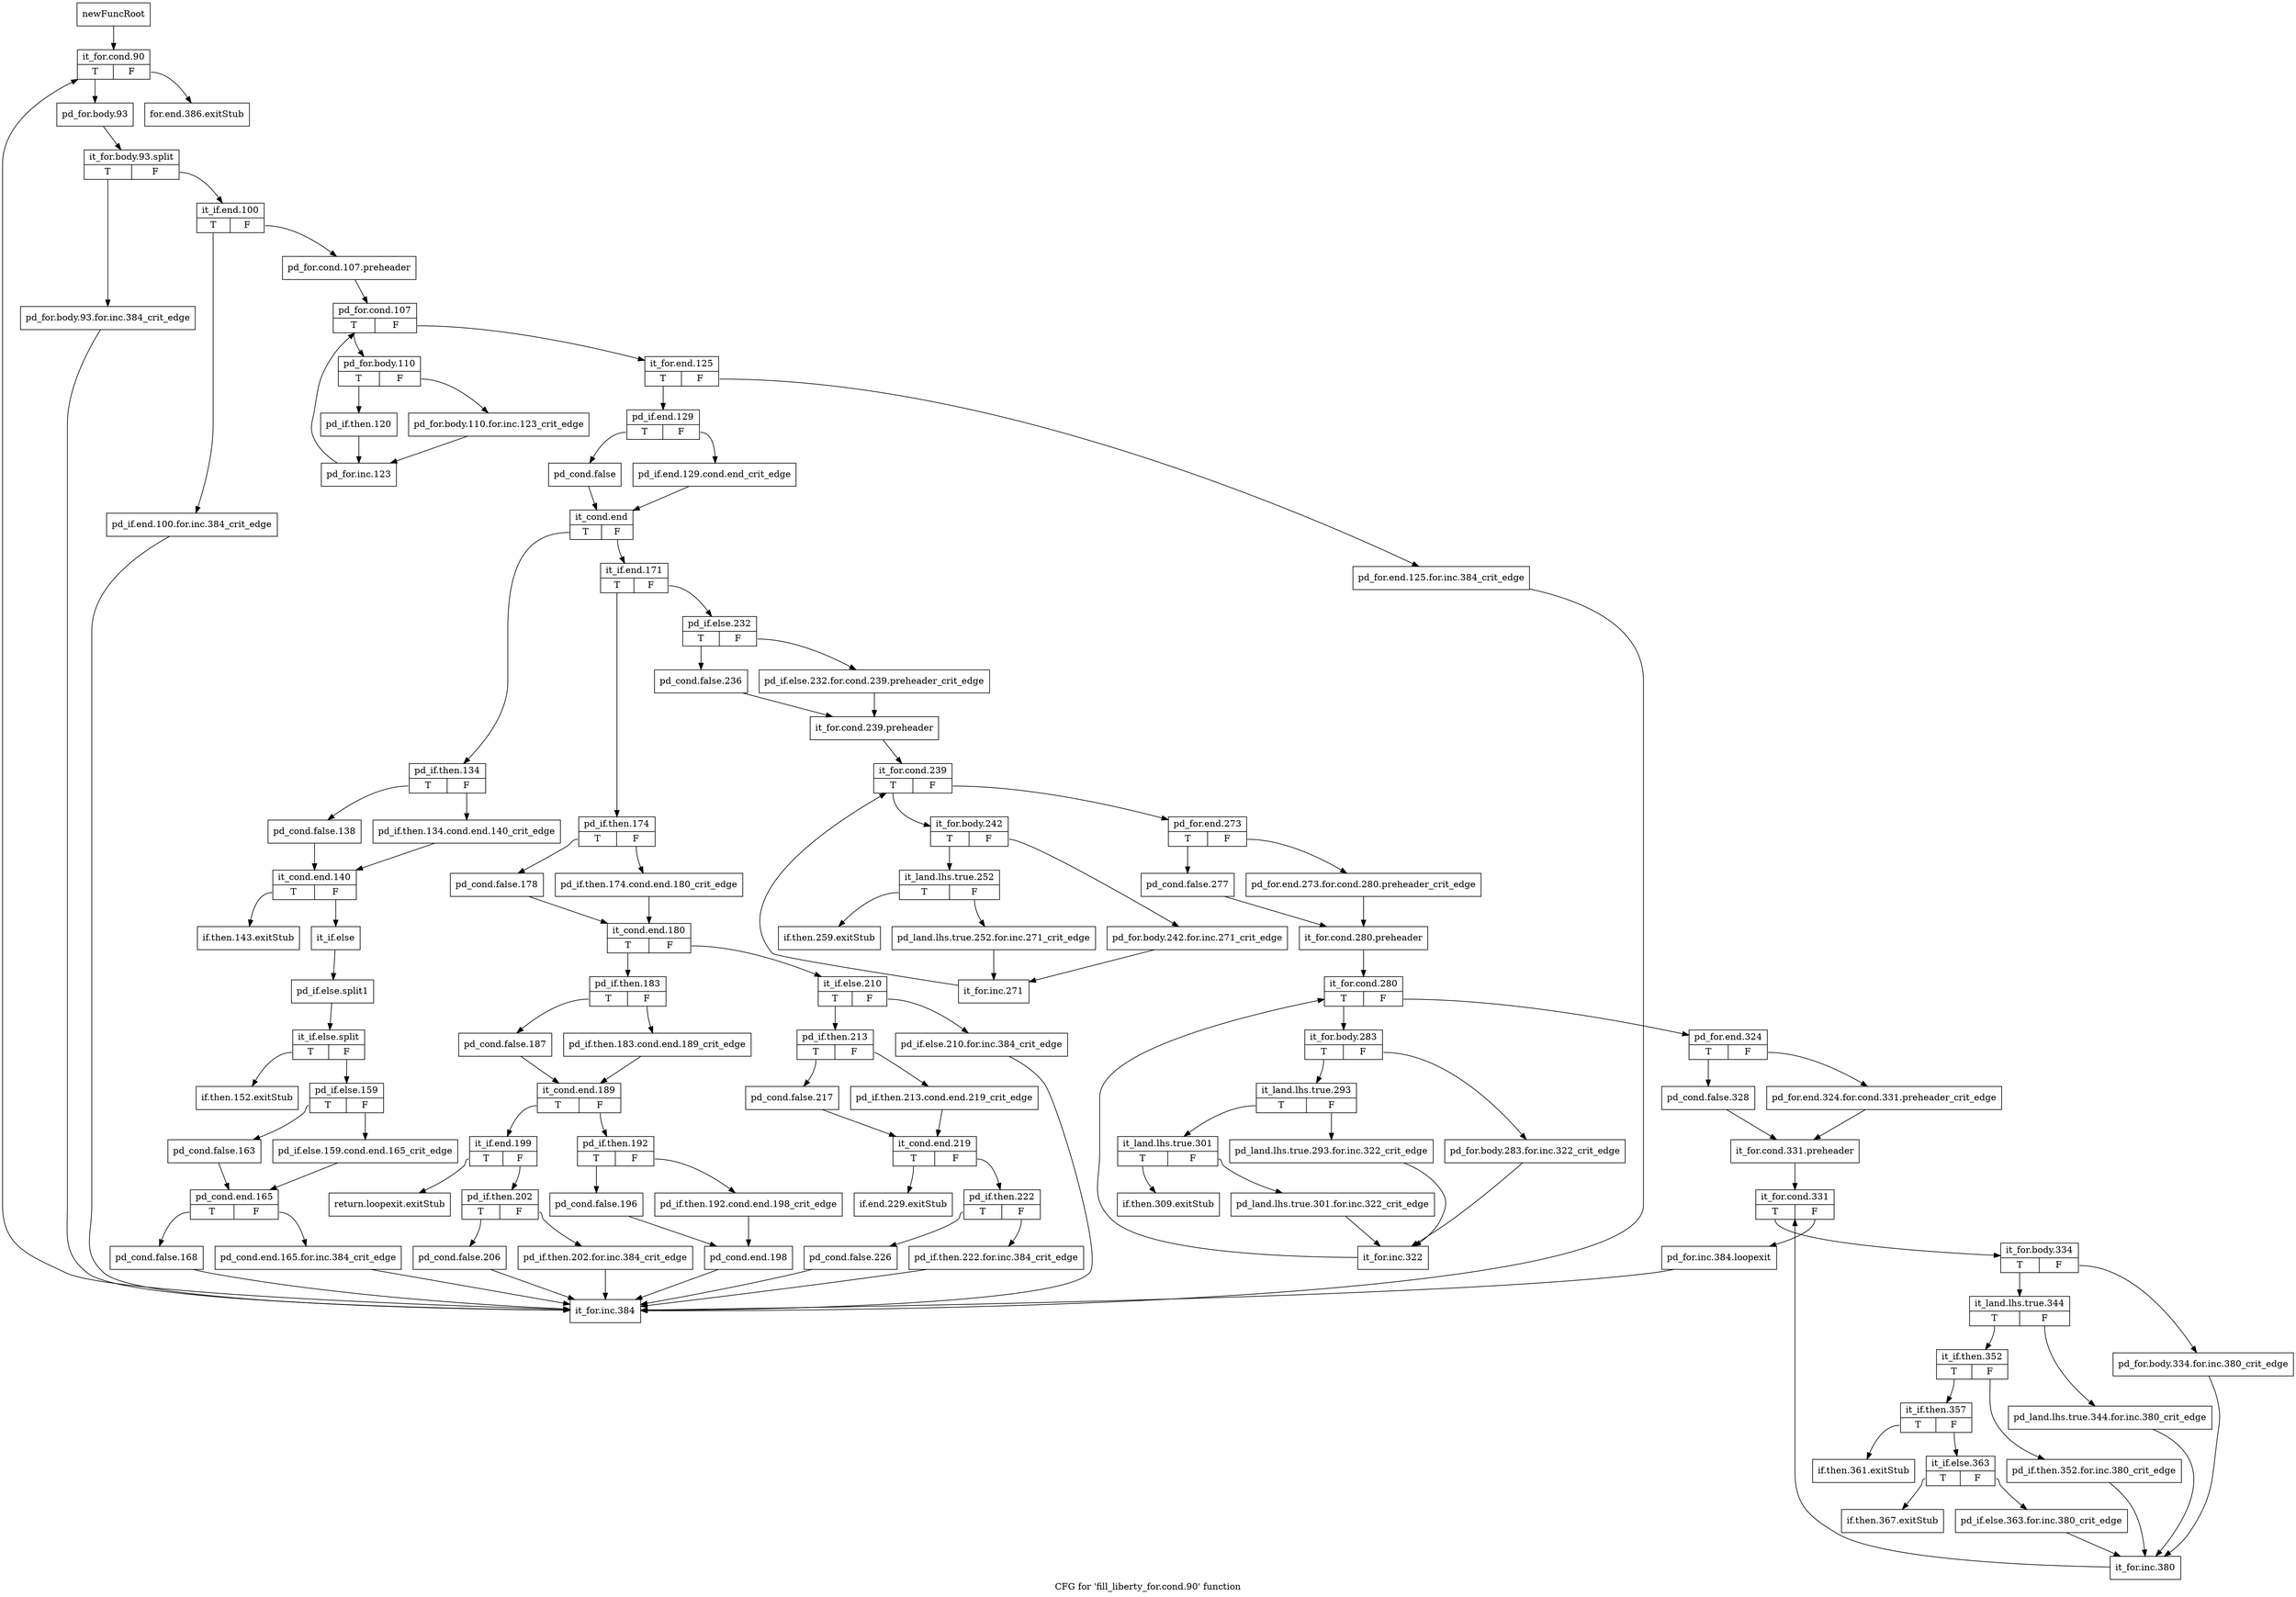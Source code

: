 digraph "CFG for 'fill_liberty_for.cond.90' function" {
	label="CFG for 'fill_liberty_for.cond.90' function";

	Node0x3faefa0 [shape=record,label="{newFuncRoot}"];
	Node0x3faefa0 -> Node0x3faf2c0;
	Node0x3faeff0 [shape=record,label="{for.end.386.exitStub}"];
	Node0x3faf040 [shape=record,label="{if.then.361.exitStub}"];
	Node0x3faf090 [shape=record,label="{if.then.367.exitStub}"];
	Node0x3faf0e0 [shape=record,label="{if.then.309.exitStub}"];
	Node0x3faf130 [shape=record,label="{if.then.259.exitStub}"];
	Node0x3faf180 [shape=record,label="{if.end.229.exitStub}"];
	Node0x3faf1d0 [shape=record,label="{return.loopexit.exitStub}"];
	Node0x3faf220 [shape=record,label="{if.then.143.exitStub}"];
	Node0x3faf270 [shape=record,label="{if.then.152.exitStub}"];
	Node0x3faf2c0 [shape=record,label="{it_for.cond.90|{<s0>T|<s1>F}}"];
	Node0x3faf2c0:s0 -> Node0x3faf310;
	Node0x3faf2c0:s1 -> Node0x3faeff0;
	Node0x3faf310 [shape=record,label="{pd_for.body.93}"];
	Node0x3faf310 -> Node0x5064c10;
	Node0x5064c10 [shape=record,label="{it_for.body.93.split|{<s0>T|<s1>F}}"];
	Node0x5064c10:s0 -> Node0x3fb0f30;
	Node0x5064c10:s1 -> Node0x3faf360;
	Node0x3faf360 [shape=record,label="{it_if.end.100|{<s0>T|<s1>F}}"];
	Node0x3faf360:s0 -> Node0x3fb0ee0;
	Node0x3faf360:s1 -> Node0x3faf3b0;
	Node0x3faf3b0 [shape=record,label="{pd_for.cond.107.preheader}"];
	Node0x3faf3b0 -> Node0x3faf400;
	Node0x3faf400 [shape=record,label="{pd_for.cond.107|{<s0>T|<s1>F}}"];
	Node0x3faf400:s0 -> Node0x3fb0da0;
	Node0x3faf400:s1 -> Node0x3faf450;
	Node0x3faf450 [shape=record,label="{it_for.end.125|{<s0>T|<s1>F}}"];
	Node0x3faf450:s0 -> Node0x3faf4f0;
	Node0x3faf450:s1 -> Node0x3faf4a0;
	Node0x3faf4a0 [shape=record,label="{pd_for.end.125.for.inc.384_crit_edge}"];
	Node0x3faf4a0 -> Node0x3fb0f80;
	Node0x3faf4f0 [shape=record,label="{pd_if.end.129|{<s0>T|<s1>F}}"];
	Node0x3faf4f0:s0 -> Node0x3faf590;
	Node0x3faf4f0:s1 -> Node0x3faf540;
	Node0x3faf540 [shape=record,label="{pd_if.end.129.cond.end_crit_edge}"];
	Node0x3faf540 -> Node0x3faf5e0;
	Node0x3faf590 [shape=record,label="{pd_cond.false}"];
	Node0x3faf590 -> Node0x3faf5e0;
	Node0x3faf5e0 [shape=record,label="{it_cond.end|{<s0>T|<s1>F}}"];
	Node0x3faf5e0:s0 -> Node0x3fb0a30;
	Node0x3faf5e0:s1 -> Node0x3faf630;
	Node0x3faf630 [shape=record,label="{it_if.end.171|{<s0>T|<s1>F}}"];
	Node0x3faf630:s0 -> Node0x3fb0260;
	Node0x3faf630:s1 -> Node0x3faf680;
	Node0x3faf680 [shape=record,label="{pd_if.else.232|{<s0>T|<s1>F}}"];
	Node0x3faf680:s0 -> Node0x3faf720;
	Node0x3faf680:s1 -> Node0x3faf6d0;
	Node0x3faf6d0 [shape=record,label="{pd_if.else.232.for.cond.239.preheader_crit_edge}"];
	Node0x3faf6d0 -> Node0x3faf770;
	Node0x3faf720 [shape=record,label="{pd_cond.false.236}"];
	Node0x3faf720 -> Node0x3faf770;
	Node0x3faf770 [shape=record,label="{it_for.cond.239.preheader}"];
	Node0x3faf770 -> Node0x3faf7c0;
	Node0x3faf7c0 [shape=record,label="{it_for.cond.239|{<s0>T|<s1>F}}"];
	Node0x3faf7c0:s0 -> Node0x3fb00d0;
	Node0x3faf7c0:s1 -> Node0x3faf810;
	Node0x3faf810 [shape=record,label="{pd_for.end.273|{<s0>T|<s1>F}}"];
	Node0x3faf810:s0 -> Node0x3faf8b0;
	Node0x3faf810:s1 -> Node0x3faf860;
	Node0x3faf860 [shape=record,label="{pd_for.end.273.for.cond.280.preheader_crit_edge}"];
	Node0x3faf860 -> Node0x3faf900;
	Node0x3faf8b0 [shape=record,label="{pd_cond.false.277}"];
	Node0x3faf8b0 -> Node0x3faf900;
	Node0x3faf900 [shape=record,label="{it_for.cond.280.preheader}"];
	Node0x3faf900 -> Node0x3faf950;
	Node0x3faf950 [shape=record,label="{it_for.cond.280|{<s0>T|<s1>F}}"];
	Node0x3faf950:s0 -> Node0x3fafea0;
	Node0x3faf950:s1 -> Node0x3faf9a0;
	Node0x3faf9a0 [shape=record,label="{pd_for.end.324|{<s0>T|<s1>F}}"];
	Node0x3faf9a0:s0 -> Node0x3fafa40;
	Node0x3faf9a0:s1 -> Node0x3faf9f0;
	Node0x3faf9f0 [shape=record,label="{pd_for.end.324.for.cond.331.preheader_crit_edge}"];
	Node0x3faf9f0 -> Node0x3fafa90;
	Node0x3fafa40 [shape=record,label="{pd_cond.false.328}"];
	Node0x3fafa40 -> Node0x3fafa90;
	Node0x3fafa90 [shape=record,label="{it_for.cond.331.preheader}"];
	Node0x3fafa90 -> Node0x3fafae0;
	Node0x3fafae0 [shape=record,label="{it_for.cond.331|{<s0>T|<s1>F}}"];
	Node0x3fafae0:s0 -> Node0x3fafb80;
	Node0x3fafae0:s1 -> Node0x3fafb30;
	Node0x3fafb30 [shape=record,label="{pd_for.inc.384.loopexit}"];
	Node0x3fafb30 -> Node0x3fb0f80;
	Node0x3fafb80 [shape=record,label="{it_for.body.334|{<s0>T|<s1>F}}"];
	Node0x3fafb80:s0 -> Node0x3fafc20;
	Node0x3fafb80:s1 -> Node0x3fafbd0;
	Node0x3fafbd0 [shape=record,label="{pd_for.body.334.for.inc.380_crit_edge}"];
	Node0x3fafbd0 -> Node0x3fafe50;
	Node0x3fafc20 [shape=record,label="{it_land.lhs.true.344|{<s0>T|<s1>F}}"];
	Node0x3fafc20:s0 -> Node0x3fafcc0;
	Node0x3fafc20:s1 -> Node0x3fafc70;
	Node0x3fafc70 [shape=record,label="{pd_land.lhs.true.344.for.inc.380_crit_edge}"];
	Node0x3fafc70 -> Node0x3fafe50;
	Node0x3fafcc0 [shape=record,label="{it_if.then.352|{<s0>T|<s1>F}}"];
	Node0x3fafcc0:s0 -> Node0x3fafd60;
	Node0x3fafcc0:s1 -> Node0x3fafd10;
	Node0x3fafd10 [shape=record,label="{pd_if.then.352.for.inc.380_crit_edge}"];
	Node0x3fafd10 -> Node0x3fafe50;
	Node0x3fafd60 [shape=record,label="{it_if.then.357|{<s0>T|<s1>F}}"];
	Node0x3fafd60:s0 -> Node0x3faf040;
	Node0x3fafd60:s1 -> Node0x3fafdb0;
	Node0x3fafdb0 [shape=record,label="{it_if.else.363|{<s0>T|<s1>F}}"];
	Node0x3fafdb0:s0 -> Node0x3faf090;
	Node0x3fafdb0:s1 -> Node0x3fafe00;
	Node0x3fafe00 [shape=record,label="{pd_if.else.363.for.inc.380_crit_edge}"];
	Node0x3fafe00 -> Node0x3fafe50;
	Node0x3fafe50 [shape=record,label="{it_for.inc.380}"];
	Node0x3fafe50 -> Node0x3fafae0;
	Node0x3fafea0 [shape=record,label="{it_for.body.283|{<s0>T|<s1>F}}"];
	Node0x3fafea0:s0 -> Node0x3faff40;
	Node0x3fafea0:s1 -> Node0x3fafef0;
	Node0x3fafef0 [shape=record,label="{pd_for.body.283.for.inc.322_crit_edge}"];
	Node0x3fafef0 -> Node0x3fb0080;
	Node0x3faff40 [shape=record,label="{it_land.lhs.true.293|{<s0>T|<s1>F}}"];
	Node0x3faff40:s0 -> Node0x3faffe0;
	Node0x3faff40:s1 -> Node0x3faff90;
	Node0x3faff90 [shape=record,label="{pd_land.lhs.true.293.for.inc.322_crit_edge}"];
	Node0x3faff90 -> Node0x3fb0080;
	Node0x3faffe0 [shape=record,label="{it_land.lhs.true.301|{<s0>T|<s1>F}}"];
	Node0x3faffe0:s0 -> Node0x3faf0e0;
	Node0x3faffe0:s1 -> Node0x3fb0030;
	Node0x3fb0030 [shape=record,label="{pd_land.lhs.true.301.for.inc.322_crit_edge}"];
	Node0x3fb0030 -> Node0x3fb0080;
	Node0x3fb0080 [shape=record,label="{it_for.inc.322}"];
	Node0x3fb0080 -> Node0x3faf950;
	Node0x3fb00d0 [shape=record,label="{it_for.body.242|{<s0>T|<s1>F}}"];
	Node0x3fb00d0:s0 -> Node0x3fb0170;
	Node0x3fb00d0:s1 -> Node0x3fb0120;
	Node0x3fb0120 [shape=record,label="{pd_for.body.242.for.inc.271_crit_edge}"];
	Node0x3fb0120 -> Node0x3fb0210;
	Node0x3fb0170 [shape=record,label="{it_land.lhs.true.252|{<s0>T|<s1>F}}"];
	Node0x3fb0170:s0 -> Node0x3faf130;
	Node0x3fb0170:s1 -> Node0x3fb01c0;
	Node0x3fb01c0 [shape=record,label="{pd_land.lhs.true.252.for.inc.271_crit_edge}"];
	Node0x3fb01c0 -> Node0x3fb0210;
	Node0x3fb0210 [shape=record,label="{it_for.inc.271}"];
	Node0x3fb0210 -> Node0x3faf7c0;
	Node0x3fb0260 [shape=record,label="{pd_if.then.174|{<s0>T|<s1>F}}"];
	Node0x3fb0260:s0 -> Node0x3fb0300;
	Node0x3fb0260:s1 -> Node0x3fb02b0;
	Node0x3fb02b0 [shape=record,label="{pd_if.then.174.cond.end.180_crit_edge}"];
	Node0x3fb02b0 -> Node0x3fb0350;
	Node0x3fb0300 [shape=record,label="{pd_cond.false.178}"];
	Node0x3fb0300 -> Node0x3fb0350;
	Node0x3fb0350 [shape=record,label="{it_cond.end.180|{<s0>T|<s1>F}}"];
	Node0x3fb0350:s0 -> Node0x3fb0670;
	Node0x3fb0350:s1 -> Node0x3fb03a0;
	Node0x3fb03a0 [shape=record,label="{it_if.else.210|{<s0>T|<s1>F}}"];
	Node0x3fb03a0:s0 -> Node0x3fb0440;
	Node0x3fb03a0:s1 -> Node0x3fb03f0;
	Node0x3fb03f0 [shape=record,label="{pd_if.else.210.for.inc.384_crit_edge}"];
	Node0x3fb03f0 -> Node0x3fb0f80;
	Node0x3fb0440 [shape=record,label="{pd_if.then.213|{<s0>T|<s1>F}}"];
	Node0x3fb0440:s0 -> Node0x3fb04e0;
	Node0x3fb0440:s1 -> Node0x3fb0490;
	Node0x3fb0490 [shape=record,label="{pd_if.then.213.cond.end.219_crit_edge}"];
	Node0x3fb0490 -> Node0x3fb0530;
	Node0x3fb04e0 [shape=record,label="{pd_cond.false.217}"];
	Node0x3fb04e0 -> Node0x3fb0530;
	Node0x3fb0530 [shape=record,label="{it_cond.end.219|{<s0>T|<s1>F}}"];
	Node0x3fb0530:s0 -> Node0x3faf180;
	Node0x3fb0530:s1 -> Node0x3fb0580;
	Node0x3fb0580 [shape=record,label="{pd_if.then.222|{<s0>T|<s1>F}}"];
	Node0x3fb0580:s0 -> Node0x3fb0620;
	Node0x3fb0580:s1 -> Node0x3fb05d0;
	Node0x3fb05d0 [shape=record,label="{pd_if.then.222.for.inc.384_crit_edge}"];
	Node0x3fb05d0 -> Node0x3fb0f80;
	Node0x3fb0620 [shape=record,label="{pd_cond.false.226}"];
	Node0x3fb0620 -> Node0x3fb0f80;
	Node0x3fb0670 [shape=record,label="{pd_if.then.183|{<s0>T|<s1>F}}"];
	Node0x3fb0670:s0 -> Node0x3fb0710;
	Node0x3fb0670:s1 -> Node0x3fb06c0;
	Node0x3fb06c0 [shape=record,label="{pd_if.then.183.cond.end.189_crit_edge}"];
	Node0x3fb06c0 -> Node0x3fb0760;
	Node0x3fb0710 [shape=record,label="{pd_cond.false.187}"];
	Node0x3fb0710 -> Node0x3fb0760;
	Node0x3fb0760 [shape=record,label="{it_cond.end.189|{<s0>T|<s1>F}}"];
	Node0x3fb0760:s0 -> Node0x3fb08f0;
	Node0x3fb0760:s1 -> Node0x3fb07b0;
	Node0x3fb07b0 [shape=record,label="{pd_if.then.192|{<s0>T|<s1>F}}"];
	Node0x3fb07b0:s0 -> Node0x3fb0850;
	Node0x3fb07b0:s1 -> Node0x3fb0800;
	Node0x3fb0800 [shape=record,label="{pd_if.then.192.cond.end.198_crit_edge}"];
	Node0x3fb0800 -> Node0x3fb08a0;
	Node0x3fb0850 [shape=record,label="{pd_cond.false.196}"];
	Node0x3fb0850 -> Node0x3fb08a0;
	Node0x3fb08a0 [shape=record,label="{pd_cond.end.198}"];
	Node0x3fb08a0 -> Node0x3fb0f80;
	Node0x3fb08f0 [shape=record,label="{it_if.end.199|{<s0>T|<s1>F}}"];
	Node0x3fb08f0:s0 -> Node0x3faf1d0;
	Node0x3fb08f0:s1 -> Node0x3fb0940;
	Node0x3fb0940 [shape=record,label="{pd_if.then.202|{<s0>T|<s1>F}}"];
	Node0x3fb0940:s0 -> Node0x3fb09e0;
	Node0x3fb0940:s1 -> Node0x3fb0990;
	Node0x3fb0990 [shape=record,label="{pd_if.then.202.for.inc.384_crit_edge}"];
	Node0x3fb0990 -> Node0x3fb0f80;
	Node0x3fb09e0 [shape=record,label="{pd_cond.false.206}"];
	Node0x3fb09e0 -> Node0x3fb0f80;
	Node0x3fb0a30 [shape=record,label="{pd_if.then.134|{<s0>T|<s1>F}}"];
	Node0x3fb0a30:s0 -> Node0x3fb0ad0;
	Node0x3fb0a30:s1 -> Node0x3fb0a80;
	Node0x3fb0a80 [shape=record,label="{pd_if.then.134.cond.end.140_crit_edge}"];
	Node0x3fb0a80 -> Node0x3fb0b20;
	Node0x3fb0ad0 [shape=record,label="{pd_cond.false.138}"];
	Node0x3fb0ad0 -> Node0x3fb0b20;
	Node0x3fb0b20 [shape=record,label="{it_cond.end.140|{<s0>T|<s1>F}}"];
	Node0x3fb0b20:s0 -> Node0x3faf220;
	Node0x3fb0b20:s1 -> Node0x3fb0b70;
	Node0x3fb0b70 [shape=record,label="{it_if.else}"];
	Node0x3fb0b70 -> Node0x5062500;
	Node0x5062500 [shape=record,label="{pd_if.else.split1}"];
	Node0x5062500 -> Node0x5062780;
	Node0x5062780 [shape=record,label="{it_if.else.split|{<s0>T|<s1>F}}"];
	Node0x5062780:s0 -> Node0x3faf270;
	Node0x5062780:s1 -> Node0x3fb0bc0;
	Node0x3fb0bc0 [shape=record,label="{pd_if.else.159|{<s0>T|<s1>F}}"];
	Node0x3fb0bc0:s0 -> Node0x3fb0c60;
	Node0x3fb0bc0:s1 -> Node0x3fb0c10;
	Node0x3fb0c10 [shape=record,label="{pd_if.else.159.cond.end.165_crit_edge}"];
	Node0x3fb0c10 -> Node0x3fb0cb0;
	Node0x3fb0c60 [shape=record,label="{pd_cond.false.163}"];
	Node0x3fb0c60 -> Node0x3fb0cb0;
	Node0x3fb0cb0 [shape=record,label="{pd_cond.end.165|{<s0>T|<s1>F}}"];
	Node0x3fb0cb0:s0 -> Node0x3fb0d50;
	Node0x3fb0cb0:s1 -> Node0x3fb0d00;
	Node0x3fb0d00 [shape=record,label="{pd_cond.end.165.for.inc.384_crit_edge}"];
	Node0x3fb0d00 -> Node0x3fb0f80;
	Node0x3fb0d50 [shape=record,label="{pd_cond.false.168}"];
	Node0x3fb0d50 -> Node0x3fb0f80;
	Node0x3fb0da0 [shape=record,label="{pd_for.body.110|{<s0>T|<s1>F}}"];
	Node0x3fb0da0:s0 -> Node0x3fb0e40;
	Node0x3fb0da0:s1 -> Node0x3fb0df0;
	Node0x3fb0df0 [shape=record,label="{pd_for.body.110.for.inc.123_crit_edge}"];
	Node0x3fb0df0 -> Node0x3fb0e90;
	Node0x3fb0e40 [shape=record,label="{pd_if.then.120}"];
	Node0x3fb0e40 -> Node0x3fb0e90;
	Node0x3fb0e90 [shape=record,label="{pd_for.inc.123}"];
	Node0x3fb0e90 -> Node0x3faf400;
	Node0x3fb0ee0 [shape=record,label="{pd_if.end.100.for.inc.384_crit_edge}"];
	Node0x3fb0ee0 -> Node0x3fb0f80;
	Node0x3fb0f30 [shape=record,label="{pd_for.body.93.for.inc.384_crit_edge}"];
	Node0x3fb0f30 -> Node0x3fb0f80;
	Node0x3fb0f80 [shape=record,label="{it_for.inc.384}"];
	Node0x3fb0f80 -> Node0x3faf2c0;
}
